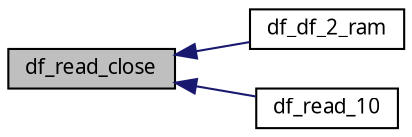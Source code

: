 digraph G
{
  edge [fontname="FreeSans.ttf",fontsize=10,labelfontname="FreeSans.ttf",labelfontsize=10];
  node [fontname="FreeSans.ttf",fontsize=10,shape=record];
  rankdir=LR;
  Node1 [label="df_read_close",height=0.2,width=0.4,color="black", fillcolor="grey75", style="filled" fontcolor="black"];
  Node1 -> Node2 [dir=back,color="midnightblue",fontsize=10,style="solid",fontname="FreeSans.ttf"];
  Node2 [label="df_df_2_ram",height=0.2,width=0.4,color="black", fillcolor="white", style="filled",URL="$a00048.html#6be309151bad8bf985b8c5ddc2633ade",tooltip="This function performs a read operation of 1 sector from a given address to RAM buffer..."];
  Node1 -> Node3 [dir=back,color="midnightblue",fontsize=10,style="solid",fontname="FreeSans.ttf"];
  Node3 [label="df_read_10",height=0.2,width=0.4,color="black", fillcolor="white", style="filled",URL="$a00048.html#a5376b69777a41b9d20d7d076a0fd3c6",tooltip="This function performs a read operation of n sectors from a given address to USB..."];
}
